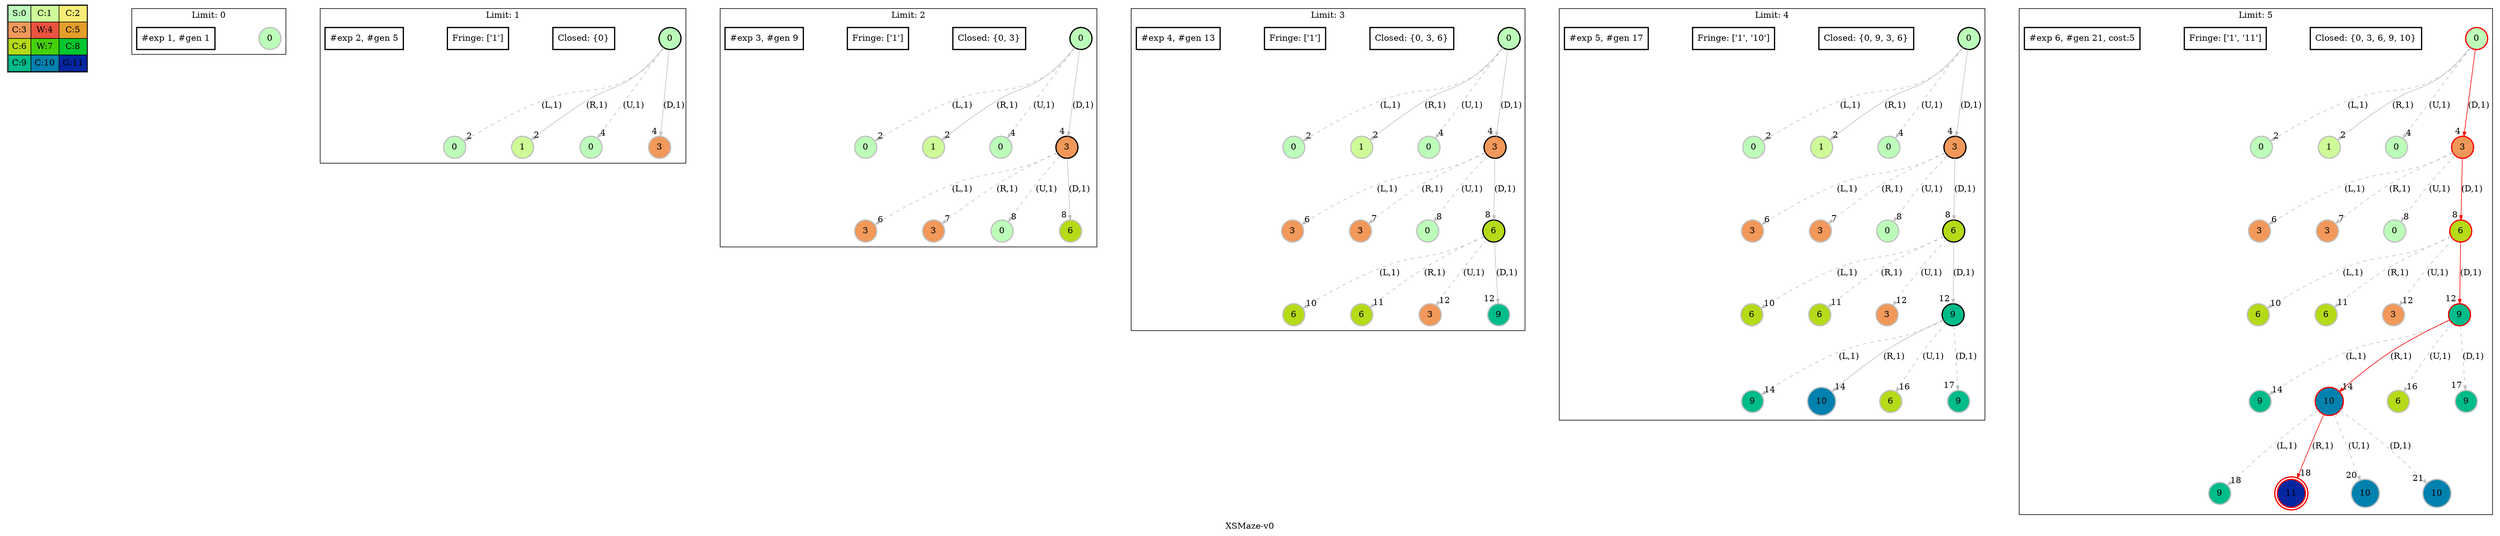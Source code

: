 digraph XSMaze { label="XSMaze-v0" nodesep=1 ranksep="1.2" node [shape=circle penwidth=2] edge [arrowsize=0.7] 
subgraph MAP {label=Map;map [shape=plaintext label=<<table border="1" cellpadding="5" cellspacing="0" cellborder="1"><tr><td bgcolor="0.32745098 0.267733   0.99083125 1.        ">S:0</td><td bgcolor="0.24117647 0.39545121 0.97940977 1.        ">C:1</td><td bgcolor="0.15490196 0.51591783 0.96349314 1.        ">C:2</td></tr><tr><td bgcolor="0.06862745 0.62692381 0.94315443 1.        ">C:3</td><td bgcolor="0.01764706 0.72643357 0.91848699 1.        ">W:4</td><td bgcolor="0.10392157 0.81262237 0.88960401 1.        ">C:5</td></tr><tr><td bgcolor="0.19803922 0.88960401 0.8534438  1.        ">C:6</td><td bgcolor="0.28431373 0.94315443 0.81619691 1.        ">W:7</td><td bgcolor="0.37058824 0.97940977 0.77520398 1.        ">C:8</td></tr><tr><td bgcolor="0.45686275 0.99770518 0.73065313 1.        ">C:9</td><td bgcolor="0.54313725 0.99770518 0.68274886 1.        ">C:10</td><td bgcolor="0.62941176 0.97940977 0.63171101 1.        ">G:11</td></tr></table>>]} 
subgraph cluster0 { label="Limit: 0"    "0_0" [label="0" style=filled color=grey fillcolor="0.32745098 0.267733   0.99083125 1.        " ]; "#exp 1, #gen 1" [ shape=box ]; }
subgraph cluster1 { label="Limit: 1"    "1_0" [label="0" style=filled color=grey fillcolor="0.32745098 0.267733   0.99083125 1.        " ];
"1_0.0-0" [label="0" style=filled color=grey fillcolor="0.32745098 0.267733   0.99083125 1.        " ]; "1_0" -> "1_0.0-0" [label="(L,1)" headlabel=" 2 " style="dashed" color=grey ]; "1_c" [label="Closed: {0}" shape=box]; "1_fr" [label="Fringe: []" shape=box];
"1_0" [label="0" style=filled color=black fillcolor="0.32745098 0.267733   0.99083125 1.        " ];"1_0.1-1" [label="1" style=filled color=grey fillcolor="0.24117647 0.39545121 0.97940977 1.        " ]; "1_0" -> "1_0.1-1" [label="(R,1)" headlabel=" 2 " style="" color=grey ]; "1_c" [label="Closed: {0}" shape=box]; "1_fr" [label="Fringe: []" shape=box];
"1_0.0-2" [label="0" style=filled color=grey fillcolor="0.32745098 0.267733   0.99083125 1.        " ]; "1_0" -> "1_0.0-2" [label="(U,1)" headlabel=" 4 " style="dashed" color=grey ]; "1_c" [label="Closed: {0}" shape=box]; "1_fr" [label="Fringe: ['1']" shape=box];

"1_0.3-3" [label="3" style=filled color=grey fillcolor="0.06862745 0.62692381 0.94315443 1.        " ]; "1_0" -> "1_0.3-3" [label="(D,1)" headlabel=" 4 " style="" color=grey ]; "1_c" [label="Closed: {0}" shape=box]; "1_fr" [label="Fringe: ['1']" shape=box]; "#exp 2, #gen 5" [ shape=box ]; }
subgraph cluster2 { label="Limit: 2"    "2_0" [label="0" style=filled color=grey fillcolor="0.32745098 0.267733   0.99083125 1.        " ];
"2_0.0-0" [label="0" style=filled color=grey fillcolor="0.32745098 0.267733   0.99083125 1.        " ]; "2_0" -> "2_0.0-0" [label="(L,1)" headlabel=" 2 " style="dashed" color=grey ]; "2_c" [label="Closed: {0}" shape=box]; "2_fr" [label="Fringe: []" shape=box];
"2_0" [label="0" style=filled color=black fillcolor="0.32745098 0.267733   0.99083125 1.        " ];"2_0.1-1" [label="1" style=filled color=grey fillcolor="0.24117647 0.39545121 0.97940977 1.        " ]; "2_0" -> "2_0.1-1" [label="(R,1)" headlabel=" 2 " style="" color=grey ]; "2_c" [label="Closed: {0}" shape=box]; "2_fr" [label="Fringe: []" shape=box];
"2_0.0-2" [label="0" style=filled color=grey fillcolor="0.32745098 0.267733   0.99083125 1.        " ]; "2_0" -> "2_0.0-2" [label="(U,1)" headlabel=" 4 " style="dashed" color=grey ]; "2_c" [label="Closed: {0}" shape=box]; "2_fr" [label="Fringe: ['1']" shape=box];
"2_0.3-3" [label="3" style=filled color=grey fillcolor="0.06862745 0.62692381 0.94315443 1.        " ]; "2_0" -> "2_0.3-3" [label="(D,1)" headlabel=" 4 " style="" color=grey ]; "2_c" [label="Closed: {0}" shape=box]; "2_fr" [label="Fringe: ['1']" shape=box];
"2_0.3.3-0" [label="3" style=filled color=grey fillcolor="0.06862745 0.62692381 0.94315443 1.        " ]; "2_0.3-3" -> "2_0.3.3-0" [label="(L,1)" headlabel=" 6 " style="dashed" color=grey ]; "2_c" [label="Closed: {0, 3}" shape=box]; "2_fr" [label="Fringe: ['1']" shape=box];
"2_0.3.3-1" [label="3" style=filled color=grey fillcolor="0.06862745 0.62692381 0.94315443 1.        " ]; "2_0.3-3" -> "2_0.3.3-1" [label="(R,1)" headlabel=" 7 " style="dashed" color=grey ]; "2_c" [label="Closed: {0, 3}" shape=box]; "2_fr" [label="Fringe: ['1']" shape=box];
"2_0.3.0-2" [label="0" style=filled color=grey fillcolor="0.32745098 0.267733   0.99083125 1.        " ]; "2_0.3-3" -> "2_0.3.0-2" [label="(U,1)" headlabel=" 8 " style="dashed" color=grey ]; "2_c" [label="Closed: {0, 3}" shape=box]; "2_fr" [label="Fringe: ['1']" shape=box];

"2_0.3-3" [label="3" style=filled color=black fillcolor="0.06862745 0.62692381 0.94315443 1.        " ];"2_0.3.6-3" [label="6" style=filled color=grey fillcolor="0.19803922 0.88960401 0.8534438  1.        " ]; "2_0.3-3" -> "2_0.3.6-3" [label="(D,1)" headlabel=" 8 " style="" color=grey ]; "2_c" [label="Closed: {0, 3}" shape=box]; "2_fr" [label="Fringe: ['1']" shape=box]; "#exp 3, #gen 9" [ shape=box ]; }
subgraph cluster3 { label="Limit: 3"    "3_0" [label="0" style=filled color=grey fillcolor="0.32745098 0.267733   0.99083125 1.        " ];
"3_0.0-0" [label="0" style=filled color=grey fillcolor="0.32745098 0.267733   0.99083125 1.        " ]; "3_0" -> "3_0.0-0" [label="(L,1)" headlabel=" 2 " style="dashed" color=grey ]; "3_c" [label="Closed: {0}" shape=box]; "3_fr" [label="Fringe: []" shape=box];
"3_0" [label="0" style=filled color=black fillcolor="0.32745098 0.267733   0.99083125 1.        " ];"3_0.1-1" [label="1" style=filled color=grey fillcolor="0.24117647 0.39545121 0.97940977 1.        " ]; "3_0" -> "3_0.1-1" [label="(R,1)" headlabel=" 2 " style="" color=grey ]; "3_c" [label="Closed: {0}" shape=box]; "3_fr" [label="Fringe: []" shape=box];
"3_0.0-2" [label="0" style=filled color=grey fillcolor="0.32745098 0.267733   0.99083125 1.        " ]; "3_0" -> "3_0.0-2" [label="(U,1)" headlabel=" 4 " style="dashed" color=grey ]; "3_c" [label="Closed: {0}" shape=box]; "3_fr" [label="Fringe: ['1']" shape=box];
"3_0.3-3" [label="3" style=filled color=grey fillcolor="0.06862745 0.62692381 0.94315443 1.        " ]; "3_0" -> "3_0.3-3" [label="(D,1)" headlabel=" 4 " style="" color=grey ]; "3_c" [label="Closed: {0}" shape=box]; "3_fr" [label="Fringe: ['1']" shape=box];
"3_0.3.3-0" [label="3" style=filled color=grey fillcolor="0.06862745 0.62692381 0.94315443 1.        " ]; "3_0.3-3" -> "3_0.3.3-0" [label="(L,1)" headlabel=" 6 " style="dashed" color=grey ]; "3_c" [label="Closed: {0, 3}" shape=box]; "3_fr" [label="Fringe: ['1']" shape=box];
"3_0.3.3-1" [label="3" style=filled color=grey fillcolor="0.06862745 0.62692381 0.94315443 1.        " ]; "3_0.3-3" -> "3_0.3.3-1" [label="(R,1)" headlabel=" 7 " style="dashed" color=grey ]; "3_c" [label="Closed: {0, 3}" shape=box]; "3_fr" [label="Fringe: ['1']" shape=box];
"3_0.3.0-2" [label="0" style=filled color=grey fillcolor="0.32745098 0.267733   0.99083125 1.        " ]; "3_0.3-3" -> "3_0.3.0-2" [label="(U,1)" headlabel=" 8 " style="dashed" color=grey ]; "3_c" [label="Closed: {0, 3}" shape=box]; "3_fr" [label="Fringe: ['1']" shape=box];
"3_0.3-3" [label="3" style=filled color=black fillcolor="0.06862745 0.62692381 0.94315443 1.        " ];"3_0.3.6-3" [label="6" style=filled color=grey fillcolor="0.19803922 0.88960401 0.8534438  1.        " ]; "3_0.3-3" -> "3_0.3.6-3" [label="(D,1)" headlabel=" 8 " style="" color=grey ]; "3_c" [label="Closed: {0, 3}" shape=box]; "3_fr" [label="Fringe: ['1']" shape=box];
"3_0.3.6.6-0" [label="6" style=filled color=grey fillcolor="0.19803922 0.88960401 0.8534438  1.        " ]; "3_0.3.6-3" -> "3_0.3.6.6-0" [label="(L,1)" headlabel=" 10 " style="dashed" color=grey ]; "3_c" [label="Closed: {0, 3, 6}" shape=box]; "3_fr" [label="Fringe: ['1']" shape=box];
"3_0.3.6.6-1" [label="6" style=filled color=grey fillcolor="0.19803922 0.88960401 0.8534438  1.        " ]; "3_0.3.6-3" -> "3_0.3.6.6-1" [label="(R,1)" headlabel=" 11 " style="dashed" color=grey ]; "3_c" [label="Closed: {0, 3, 6}" shape=box]; "3_fr" [label="Fringe: ['1']" shape=box];
"3_0.3.6.3-2" [label="3" style=filled color=grey fillcolor="0.06862745 0.62692381 0.94315443 1.        " ]; "3_0.3.6-3" -> "3_0.3.6.3-2" [label="(U,1)" headlabel=" 12 " style="dashed" color=grey ]; "3_c" [label="Closed: {0, 3, 6}" shape=box]; "3_fr" [label="Fringe: ['1']" shape=box];

"3_0.3.6-3" [label="6" style=filled color=black fillcolor="0.19803922 0.88960401 0.8534438  1.        " ];"3_0.3.6.9-3" [label="9" style=filled color=grey fillcolor="0.45686275 0.99770518 0.73065313 1.        " ]; "3_0.3.6-3" -> "3_0.3.6.9-3" [label="(D,1)" headlabel=" 12 " style="" color=grey ]; "3_c" [label="Closed: {0, 3, 6}" shape=box]; "3_fr" [label="Fringe: ['1']" shape=box]; "#exp 4, #gen 13" [ shape=box ]; }
subgraph cluster4 { label="Limit: 4"    "4_0" [label="0" style=filled color=grey fillcolor="0.32745098 0.267733   0.99083125 1.        " ];
"4_0.0-0" [label="0" style=filled color=grey fillcolor="0.32745098 0.267733   0.99083125 1.        " ]; "4_0" -> "4_0.0-0" [label="(L,1)" headlabel=" 2 " style="dashed" color=grey ]; "4_c" [label="Closed: {0}" shape=box]; "4_fr" [label="Fringe: []" shape=box];
"4_0" [label="0" style=filled color=black fillcolor="0.32745098 0.267733   0.99083125 1.        " ];"4_0.1-1" [label="1" style=filled color=grey fillcolor="0.24117647 0.39545121 0.97940977 1.        " ]; "4_0" -> "4_0.1-1" [label="(R,1)" headlabel=" 2 " style="" color=grey ]; "4_c" [label="Closed: {0}" shape=box]; "4_fr" [label="Fringe: []" shape=box];
"4_0.0-2" [label="0" style=filled color=grey fillcolor="0.32745098 0.267733   0.99083125 1.        " ]; "4_0" -> "4_0.0-2" [label="(U,1)" headlabel=" 4 " style="dashed" color=grey ]; "4_c" [label="Closed: {0}" shape=box]; "4_fr" [label="Fringe: ['1']" shape=box];
"4_0.3-3" [label="3" style=filled color=grey fillcolor="0.06862745 0.62692381 0.94315443 1.        " ]; "4_0" -> "4_0.3-3" [label="(D,1)" headlabel=" 4 " style="" color=grey ]; "4_c" [label="Closed: {0}" shape=box]; "4_fr" [label="Fringe: ['1']" shape=box];
"4_0.3.3-0" [label="3" style=filled color=grey fillcolor="0.06862745 0.62692381 0.94315443 1.        " ]; "4_0.3-3" -> "4_0.3.3-0" [label="(L,1)" headlabel=" 6 " style="dashed" color=grey ]; "4_c" [label="Closed: {0, 3}" shape=box]; "4_fr" [label="Fringe: ['1']" shape=box];
"4_0.3.3-1" [label="3" style=filled color=grey fillcolor="0.06862745 0.62692381 0.94315443 1.        " ]; "4_0.3-3" -> "4_0.3.3-1" [label="(R,1)" headlabel=" 7 " style="dashed" color=grey ]; "4_c" [label="Closed: {0, 3}" shape=box]; "4_fr" [label="Fringe: ['1']" shape=box];
"4_0.3.0-2" [label="0" style=filled color=grey fillcolor="0.32745098 0.267733   0.99083125 1.        " ]; "4_0.3-3" -> "4_0.3.0-2" [label="(U,1)" headlabel=" 8 " style="dashed" color=grey ]; "4_c" [label="Closed: {0, 3}" shape=box]; "4_fr" [label="Fringe: ['1']" shape=box];
"4_0.3-3" [label="3" style=filled color=black fillcolor="0.06862745 0.62692381 0.94315443 1.        " ];"4_0.3.6-3" [label="6" style=filled color=grey fillcolor="0.19803922 0.88960401 0.8534438  1.        " ]; "4_0.3-3" -> "4_0.3.6-3" [label="(D,1)" headlabel=" 8 " style="" color=grey ]; "4_c" [label="Closed: {0, 3}" shape=box]; "4_fr" [label="Fringe: ['1']" shape=box];
"4_0.3.6.6-0" [label="6" style=filled color=grey fillcolor="0.19803922 0.88960401 0.8534438  1.        " ]; "4_0.3.6-3" -> "4_0.3.6.6-0" [label="(L,1)" headlabel=" 10 " style="dashed" color=grey ]; "4_c" [label="Closed: {0, 3, 6}" shape=box]; "4_fr" [label="Fringe: ['1']" shape=box];
"4_0.3.6.6-1" [label="6" style=filled color=grey fillcolor="0.19803922 0.88960401 0.8534438  1.        " ]; "4_0.3.6-3" -> "4_0.3.6.6-1" [label="(R,1)" headlabel=" 11 " style="dashed" color=grey ]; "4_c" [label="Closed: {0, 3, 6}" shape=box]; "4_fr" [label="Fringe: ['1']" shape=box];
"4_0.3.6.3-2" [label="3" style=filled color=grey fillcolor="0.06862745 0.62692381 0.94315443 1.        " ]; "4_0.3.6-3" -> "4_0.3.6.3-2" [label="(U,1)" headlabel=" 12 " style="dashed" color=grey ]; "4_c" [label="Closed: {0, 3, 6}" shape=box]; "4_fr" [label="Fringe: ['1']" shape=box];
"4_0.3.6-3" [label="6" style=filled color=black fillcolor="0.19803922 0.88960401 0.8534438  1.        " ];"4_0.3.6.9-3" [label="9" style=filled color=grey fillcolor="0.45686275 0.99770518 0.73065313 1.        " ]; "4_0.3.6-3" -> "4_0.3.6.9-3" [label="(D,1)" headlabel=" 12 " style="" color=grey ]; "4_c" [label="Closed: {0, 3, 6}" shape=box]; "4_fr" [label="Fringe: ['1']" shape=box];
"4_0.3.6.9.9-0" [label="9" style=filled color=grey fillcolor="0.45686275 0.99770518 0.73065313 1.        " ]; "4_0.3.6.9-3" -> "4_0.3.6.9.9-0" [label="(L,1)" headlabel=" 14 " style="dashed" color=grey ]; "4_c" [label="Closed: {0, 9, 3, 6}" shape=box]; "4_fr" [label="Fringe: ['1']" shape=box];
"4_0.3.6.9-3" [label="9" style=filled color=black fillcolor="0.45686275 0.99770518 0.73065313 1.        " ];"4_0.3.6.9.10-1" [label="10" style=filled color=grey fillcolor="0.54313725 0.99770518 0.68274886 1.        " ]; "4_0.3.6.9-3" -> "4_0.3.6.9.10-1" [label="(R,1)" headlabel=" 14 " style="" color=grey ]; "4_c" [label="Closed: {0, 9, 3, 6}" shape=box]; "4_fr" [label="Fringe: ['1']" shape=box];
"4_0.3.6.9.6-2" [label="6" style=filled color=grey fillcolor="0.19803922 0.88960401 0.8534438  1.        " ]; "4_0.3.6.9-3" -> "4_0.3.6.9.6-2" [label="(U,1)" headlabel=" 16 " style="dashed" color=grey ]; "4_c" [label="Closed: {0, 9, 3, 6}" shape=box]; "4_fr" [label="Fringe: ['1', '10']" shape=box];
"4_0.3.6.9.9-3" [label="9" style=filled color=grey fillcolor="0.45686275 0.99770518 0.73065313 1.        " ]; "4_0.3.6.9-3" -> "4_0.3.6.9.9-3" [label="(D,1)" headlabel=" 17 " style="dashed" color=grey ]; "4_c" [label="Closed: {0, 9, 3, 6}" shape=box]; "4_fr" [label="Fringe: ['1', '10']" shape=box];
 "#exp 5, #gen 17" [ shape=box ]; }
subgraph cluster5 { label="Limit: 5"    "5_0" [label="0" style=filled color=grey fillcolor="0.32745098 0.267733   0.99083125 1.        " ];
"5_0.0-0" [label="0" style=filled color=grey fillcolor="0.32745098 0.267733   0.99083125 1.        " ]; "5_0" -> "5_0.0-0" [label="(L,1)" headlabel=" 2 " style="dashed" color=grey ]; "5_c" [label="Closed: {0}" shape=box]; "5_fr" [label="Fringe: []" shape=box];
"5_0" [label="0" style=filled color=black color=red fillcolor="0.32745098 0.267733   0.99083125 1.        " ];"5_0.1-1" [label="1" style=filled color=grey fillcolor="0.24117647 0.39545121 0.97940977 1.        " ]; "5_0" -> "5_0.1-1" [label="(R,1)" headlabel=" 2 " style="" color=grey ]; "5_c" [label="Closed: {0}" shape=box]; "5_fr" [label="Fringe: []" shape=box];
"5_0.0-2" [label="0" style=filled color=grey fillcolor="0.32745098 0.267733   0.99083125 1.        " ]; "5_0" -> "5_0.0-2" [label="(U,1)" headlabel=" 4 " style="dashed" color=grey ]; "5_c" [label="Closed: {0}" shape=box]; "5_fr" [label="Fringe: ['1']" shape=box];
"5_0.3-3" [label="3" style=filled color=grey color=red fillcolor="0.06862745 0.62692381 0.94315443 1.        " ]; "5_0" -> "5_0.3-3" [label="(D,1)" headlabel=" 4 " style="" color=grey color=red ]; "5_c" [label="Closed: {0}" shape=box]; "5_fr" [label="Fringe: ['1']" shape=box];
"5_0.3.3-0" [label="3" style=filled color=grey fillcolor="0.06862745 0.62692381 0.94315443 1.        " ]; "5_0.3-3" -> "5_0.3.3-0" [label="(L,1)" headlabel=" 6 " style="dashed" color=grey ]; "5_c" [label="Closed: {0, 3}" shape=box]; "5_fr" [label="Fringe: ['1']" shape=box];
"5_0.3.3-1" [label="3" style=filled color=grey fillcolor="0.06862745 0.62692381 0.94315443 1.        " ]; "5_0.3-3" -> "5_0.3.3-1" [label="(R,1)" headlabel=" 7 " style="dashed" color=grey ]; "5_c" [label="Closed: {0, 3}" shape=box]; "5_fr" [label="Fringe: ['1']" shape=box];
"5_0.3.0-2" [label="0" style=filled color=grey fillcolor="0.32745098 0.267733   0.99083125 1.        " ]; "5_0.3-3" -> "5_0.3.0-2" [label="(U,1)" headlabel=" 8 " style="dashed" color=grey ]; "5_c" [label="Closed: {0, 3}" shape=box]; "5_fr" [label="Fringe: ['1']" shape=box];
"5_0.3-3" [label="3" style=filled color=black color=red fillcolor="0.06862745 0.62692381 0.94315443 1.        " ];"5_0.3.6-3" [label="6" style=filled color=grey color=red fillcolor="0.19803922 0.88960401 0.8534438  1.        " ]; "5_0.3-3" -> "5_0.3.6-3" [label="(D,1)" headlabel=" 8 " style="" color=grey color=red ]; "5_c" [label="Closed: {0, 3}" shape=box]; "5_fr" [label="Fringe: ['1']" shape=box];
"5_0.3.6.6-0" [label="6" style=filled color=grey fillcolor="0.19803922 0.88960401 0.8534438  1.        " ]; "5_0.3.6-3" -> "5_0.3.6.6-0" [label="(L,1)" headlabel=" 10 " style="dashed" color=grey ]; "5_c" [label="Closed: {0, 3, 6}" shape=box]; "5_fr" [label="Fringe: ['1']" shape=box];
"5_0.3.6.6-1" [label="6" style=filled color=grey fillcolor="0.19803922 0.88960401 0.8534438  1.        " ]; "5_0.3.6-3" -> "5_0.3.6.6-1" [label="(R,1)" headlabel=" 11 " style="dashed" color=grey ]; "5_c" [label="Closed: {0, 3, 6}" shape=box]; "5_fr" [label="Fringe: ['1']" shape=box];
"5_0.3.6.3-2" [label="3" style=filled color=grey fillcolor="0.06862745 0.62692381 0.94315443 1.        " ]; "5_0.3.6-3" -> "5_0.3.6.3-2" [label="(U,1)" headlabel=" 12 " style="dashed" color=grey ]; "5_c" [label="Closed: {0, 3, 6}" shape=box]; "5_fr" [label="Fringe: ['1']" shape=box];
"5_0.3.6-3" [label="6" style=filled color=black color=red fillcolor="0.19803922 0.88960401 0.8534438  1.        " ];"5_0.3.6.9-3" [label="9" style=filled color=grey color=red fillcolor="0.45686275 0.99770518 0.73065313 1.        " ]; "5_0.3.6-3" -> "5_0.3.6.9-3" [label="(D,1)" headlabel=" 12 " style="" color=grey color=red ]; "5_c" [label="Closed: {0, 3, 6}" shape=box]; "5_fr" [label="Fringe: ['1']" shape=box];
"5_0.3.6.9.9-0" [label="9" style=filled color=grey fillcolor="0.45686275 0.99770518 0.73065313 1.        " ]; "5_0.3.6.9-3" -> "5_0.3.6.9.9-0" [label="(L,1)" headlabel=" 14 " style="dashed" color=grey ]; "5_c" [label="Closed: {0, 9, 3, 6}" shape=box]; "5_fr" [label="Fringe: ['1']" shape=box];
"5_0.3.6.9-3" [label="9" style=filled color=black color=red fillcolor="0.45686275 0.99770518 0.73065313 1.        " ];"5_0.3.6.9.10-1" [label="10" style=filled color=grey color=red fillcolor="0.54313725 0.99770518 0.68274886 1.        " ]; "5_0.3.6.9-3" -> "5_0.3.6.9.10-1" [label="(R,1)" headlabel=" 14 " style="" color=grey color=red ]; "5_c" [label="Closed: {0, 9, 3, 6}" shape=box]; "5_fr" [label="Fringe: ['1']" shape=box];
"5_0.3.6.9.6-2" [label="6" style=filled color=grey fillcolor="0.19803922 0.88960401 0.8534438  1.        " ]; "5_0.3.6.9-3" -> "5_0.3.6.9.6-2" [label="(U,1)" headlabel=" 16 " style="dashed" color=grey ]; "5_c" [label="Closed: {0, 9, 3, 6}" shape=box]; "5_fr" [label="Fringe: ['1', '10']" shape=box];
"5_0.3.6.9.9-3" [label="9" style=filled color=grey fillcolor="0.45686275 0.99770518 0.73065313 1.        " ]; "5_0.3.6.9-3" -> "5_0.3.6.9.9-3" [label="(D,1)" headlabel=" 17 " style="dashed" color=grey ]; "5_c" [label="Closed: {0, 9, 3, 6}" shape=box]; "5_fr" [label="Fringe: ['1', '10']" shape=box];
"5_0.3.6.9.10.9-0" [label="9" style=filled color=grey fillcolor="0.45686275 0.99770518 0.73065313 1.        " ]; "5_0.3.6.9.10-1" -> "5_0.3.6.9.10.9-0" [label="(L,1)" headlabel=" 18 " style="dashed" color=grey ]; "5_c" [label="Closed: {0, 3, 6, 9, 10}" shape=box]; "5_fr" [label="Fringe: ['1']" shape=box];
"5_0.3.6.9.10-1" [label="10" style=filled color=black color=red fillcolor="0.54313725 0.99770518 0.68274886 1.        " ];"5_0.3.6.9.10.11-1" [label="11" style=filled color=black color=red fillcolor="0.62941176 0.97940977 0.63171101 1.        " peripheries=2 /*GOALSTATE*/]; "5_0.3.6.9.10-1" -> "5_0.3.6.9.10.11-1" [label="(R,1)" headlabel=" 18 " style="" color=grey color=red ]; "5_c" [label="Closed: {0, 3, 6, 9, 10}" shape=box]; "5_fr" [label="Fringe: ['1']" shape=box];
"5_0.3.6.9.10.10-2" [label="10" style=filled color=grey fillcolor="0.54313725 0.99770518 0.68274886 1.        " ]; "5_0.3.6.9.10-1" -> "5_0.3.6.9.10.10-2" [label="(U,1)" headlabel=" 20 " style="dashed" color=grey ]; "5_c" [label="Closed: {0, 3, 6, 9, 10}" shape=box]; "5_fr" [label="Fringe: ['1', '11']" shape=box];
"5_0.3.6.9.10.10-3" [label="10" style=filled color=grey fillcolor="0.54313725 0.99770518 0.68274886 1.        " ]; "5_0.3.6.9.10-1" -> "5_0.3.6.9.10.10-3" [label="(D,1)" headlabel=" 21 " style="dashed" color=grey ]; "5_c" [label="Closed: {0, 3, 6, 9, 10}" shape=box]; "5_fr" [label="Fringe: ['1', '11']" shape=box] "#exp 6, #gen 21, cost:5" [ shape=box ]; }
}
